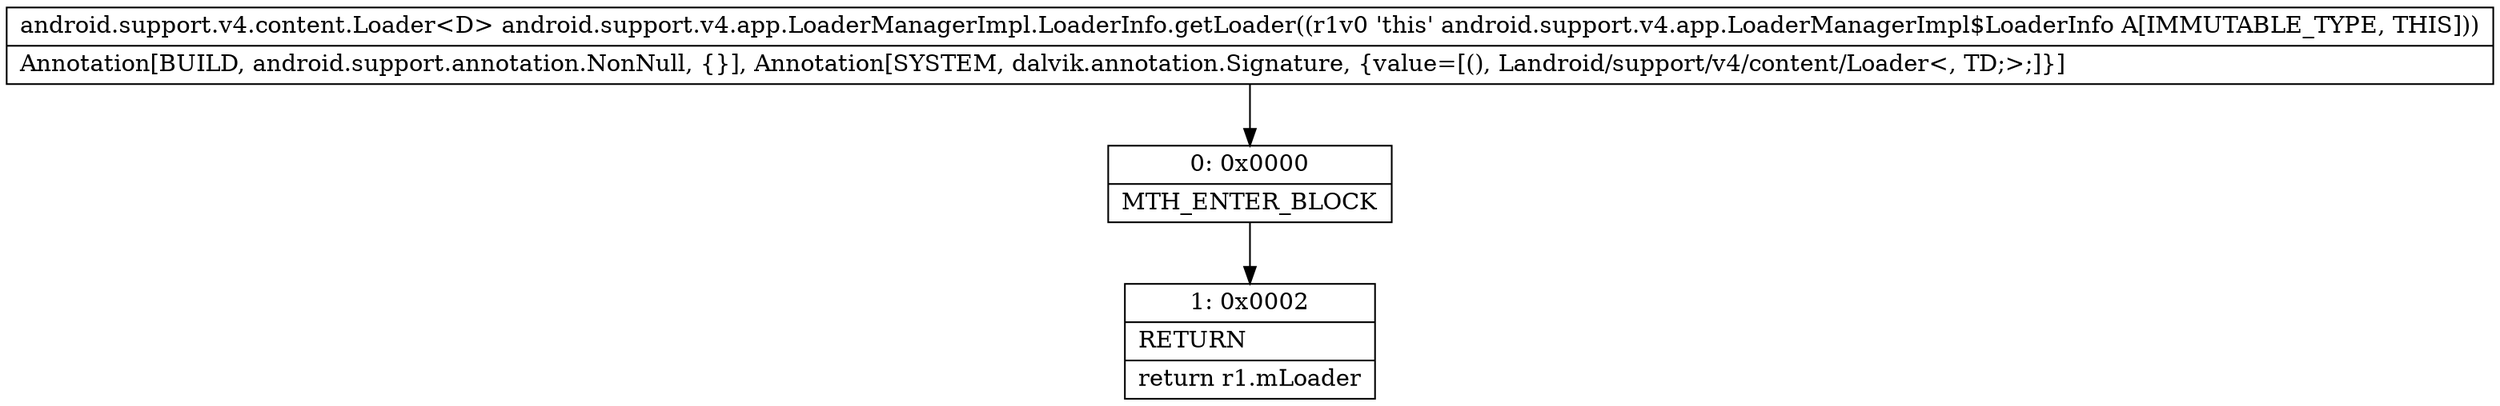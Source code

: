 digraph "CFG forandroid.support.v4.app.LoaderManagerImpl.LoaderInfo.getLoader()Landroid\/support\/v4\/content\/Loader;" {
Node_0 [shape=record,label="{0\:\ 0x0000|MTH_ENTER_BLOCK\l}"];
Node_1 [shape=record,label="{1\:\ 0x0002|RETURN\l|return r1.mLoader\l}"];
MethodNode[shape=record,label="{android.support.v4.content.Loader\<D\> android.support.v4.app.LoaderManagerImpl.LoaderInfo.getLoader((r1v0 'this' android.support.v4.app.LoaderManagerImpl$LoaderInfo A[IMMUTABLE_TYPE, THIS]))  | Annotation[BUILD, android.support.annotation.NonNull, \{\}], Annotation[SYSTEM, dalvik.annotation.Signature, \{value=[(), Landroid\/support\/v4\/content\/Loader\<, TD;\>;]\}]\l}"];
MethodNode -> Node_0;
Node_0 -> Node_1;
}

